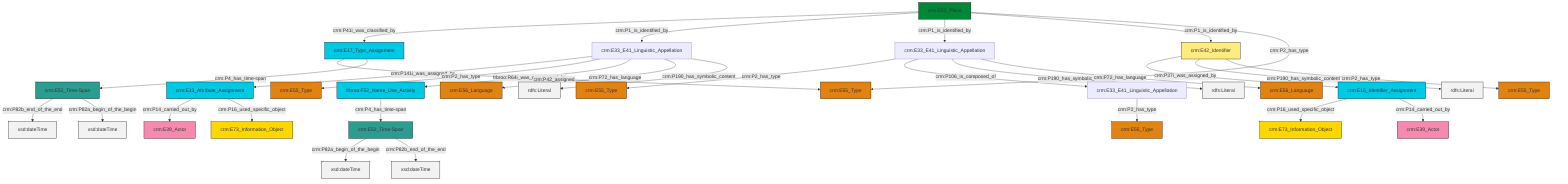 graph TD
classDef Literal fill:#f2f2f2,stroke:#000000;
classDef CRM_Entity fill:#FFFFFF,stroke:#000000;
classDef Temporal_Entity fill:#00C9E6, stroke:#000000;
classDef Type fill:#E18312, stroke:#000000;
classDef Time-Span fill:#2C9C91, stroke:#000000;
classDef Appellation fill:#FFEB7F, stroke:#000000;
classDef Place fill:#008836, stroke:#000000;
classDef Persistent_Item fill:#B266B2, stroke:#000000;
classDef Conceptual_Object fill:#FFD700, stroke:#000000;
classDef Physical_Thing fill:#D2B48C, stroke:#000000;
classDef Actor fill:#f58aad, stroke:#000000;
classDef PC_Classes fill:#4ce600, stroke:#000000;
classDef Multi fill:#cccccc,stroke:#000000;

2["crm:E13_Attribute_Assignment"]:::Temporal_Entity -->|crm:P14_carried_out_by| 3["crm:E39_Actor"]:::Actor
6["crm:E33_E41_Linguistic_Appellation"]:::Default -->|crm:P2_has_type| 7["crm:E55_Type"]:::Type
12["crm:E33_E41_Linguistic_Appellation"]:::Default -->|crm:P141i_was_assigned_by| 2["crm:E13_Attribute_Assignment"]:::Temporal_Entity
12["crm:E33_E41_Linguistic_Appellation"]:::Default -->|crm:P2_has_type| 13["crm:E55_Type"]:::Type
0["crm:E52_Time-Span"]:::Time-Span -->|crm:P82b_end_of_the_end| 16[xsd:dateTime]:::Literal
2["crm:E13_Attribute_Assignment"]:::Temporal_Entity -->|crm:P16_used_specific_object| 10["crm:E73_Information_Object"]:::Conceptual_Object
6["crm:E33_E41_Linguistic_Appellation"]:::Default -->|crm:P106_is_composed_of| 18["crm:E33_E41_Linguistic_Appellation"]:::Default
19["crm:E15_Identifier_Assignment"]:::Temporal_Entity -->|crm:P16_used_specific_object| 14["crm:E73_Information_Object"]:::Conceptual_Object
6["crm:E33_E41_Linguistic_Appellation"]:::Default -->|crm:P190_has_symbolic_content| 20[rdfs:Literal]:::Literal
6["crm:E33_E41_Linguistic_Appellation"]:::Default -->|crm:P72_has_language| 23["crm:E56_Language"]:::Type
12["crm:E33_E41_Linguistic_Appellation"]:::Default -->|frbroo:R64i_was_name_used_by| 4["frbroo:F52_Name_Use_Activity"]:::Temporal_Entity
0["crm:E52_Time-Span"]:::Time-Span -->|crm:P82a_begin_of_the_begin| 27[xsd:dateTime]:::Literal
28["crm:E42_Identifier"]:::Appellation -->|crm:P37i_was_assigned_by| 19["crm:E15_Identifier_Assignment"]:::Temporal_Entity
12["crm:E33_E41_Linguistic_Appellation"]:::Default -->|crm:P72_has_language| 30["crm:E56_Language"]:::Type
4["frbroo:F52_Name_Use_Activity"]:::Temporal_Entity -->|crm:P4_has_time-span| 31["crm:E52_Time-Span"]:::Time-Span
28["crm:E42_Identifier"]:::Appellation -->|crm:P190_has_symbolic_content| 32[rdfs:Literal]:::Literal
18["crm:E33_E41_Linguistic_Appellation"]:::Default -->|crm:P2_has_type| 35["crm:E55_Type"]:::Type
31["crm:E52_Time-Span"]:::Time-Span -->|crm:P82a_begin_of_the_begin| 36[xsd:dateTime]:::Literal
37["crm:E53_Place"]:::Place -->|crm:P41i_was_classified_by| 38["crm:E17_Type_Assignment"]:::Temporal_Entity
38["crm:E17_Type_Assignment"]:::Temporal_Entity -->|crm:P42_assigned| 21["crm:E55_Type"]:::Type
38["crm:E17_Type_Assignment"]:::Temporal_Entity -->|crm:P4_has_time-span| 0["crm:E52_Time-Span"]:::Time-Span
37["crm:E53_Place"]:::Place -->|crm:P1_is_identified_by| 12["crm:E33_E41_Linguistic_Appellation"]:::Default
19["crm:E15_Identifier_Assignment"]:::Temporal_Entity -->|crm:P14_carried_out_by| 39["crm:E39_Actor"]:::Actor
37["crm:E53_Place"]:::Place -->|crm:P1_is_identified_by| 6["crm:E33_E41_Linguistic_Appellation"]:::Default
12["crm:E33_E41_Linguistic_Appellation"]:::Default -->|crm:P190_has_symbolic_content| 41[rdfs:Literal]:::Literal
37["crm:E53_Place"]:::Place -->|crm:P1_is_identified_by| 28["crm:E42_Identifier"]:::Appellation
31["crm:E52_Time-Span"]:::Time-Span -->|crm:P82b_end_of_the_end| 43[xsd:dateTime]:::Literal
28["crm:E42_Identifier"]:::Appellation -->|crm:P2_has_type| 8["crm:E55_Type"]:::Type
37["crm:E53_Place"]:::Place -->|crm:P2_has_type| 21["crm:E55_Type"]:::Type